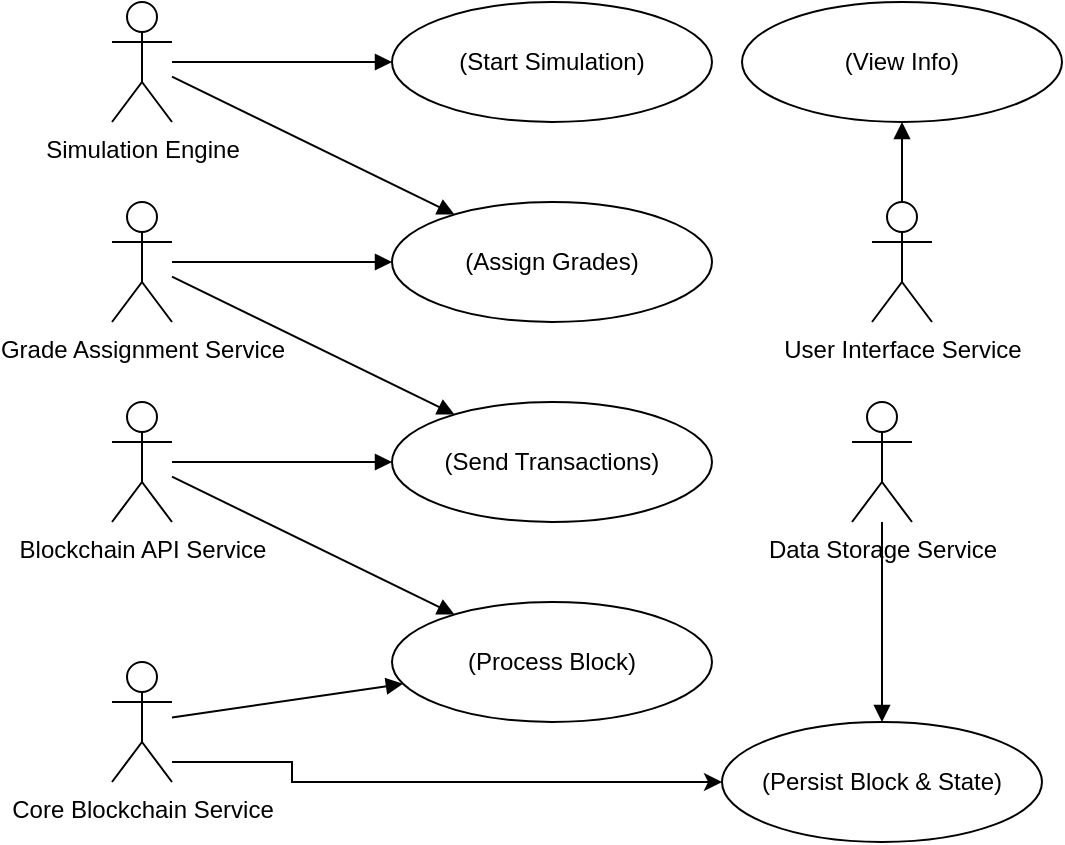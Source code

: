 <mxfile version="27.0.6">
  <diagram name="Страница — 1" id="o6EN9a6bm2n5t95lFAL9">
    <mxGraphModel dx="1226" dy="692" grid="1" gridSize="10" guides="1" tooltips="1" connect="1" arrows="1" fold="1" page="1" pageScale="1" pageWidth="827" pageHeight="1169" math="0" shadow="0">
      <root>
        <mxCell id="0" />
        <mxCell id="1" parent="0" />
        <mxCell id="actor1" value="Simulation Engine" style="shape=umlActor;verticalLabelPosition=bottom;verticalAlign=top;html=1;" vertex="1" parent="1">
          <mxGeometry x="60" y="100" width="30" height="60" as="geometry" />
        </mxCell>
        <mxCell id="actor2" value="Grade Assignment Service" style="shape=umlActor;verticalLabelPosition=bottom;verticalAlign=top;html=1;" vertex="1" parent="1">
          <mxGeometry x="60" y="200" width="30" height="60" as="geometry" />
        </mxCell>
        <mxCell id="actor3" value="Blockchain API Service" style="shape=umlActor;verticalLabelPosition=bottom;verticalAlign=top;html=1;" vertex="1" parent="1">
          <mxGeometry x="60" y="300" width="30" height="60" as="geometry" />
        </mxCell>
        <mxCell id="czxN18Cdv0f-kb_h5mWc-28" style="edgeStyle=orthogonalEdgeStyle;rounded=0;orthogonalLoop=1;jettySize=auto;html=1;entryX=0;entryY=0.5;entryDx=0;entryDy=0;" edge="1" parent="1" source="actor4" target="uc6">
          <mxGeometry relative="1" as="geometry">
            <Array as="points">
              <mxPoint x="150" y="480" />
              <mxPoint x="150" y="490" />
            </Array>
          </mxGeometry>
        </mxCell>
        <mxCell id="actor4" value="Core Blockchain Service" style="shape=umlActor;verticalLabelPosition=bottom;verticalAlign=top;html=1;" vertex="1" parent="1">
          <mxGeometry x="60" y="430" width="30" height="60" as="geometry" />
        </mxCell>
        <mxCell id="actor5" value="User Interface Service" style="shape=umlActor;verticalLabelPosition=bottom;verticalAlign=top;html=1;" vertex="1" parent="1">
          <mxGeometry x="440" y="200" width="30" height="60" as="geometry" />
        </mxCell>
        <mxCell id="actor6" value="Data Storage Service" style="shape=umlActor;verticalLabelPosition=bottom;verticalAlign=top;html=1;" vertex="1" parent="1">
          <mxGeometry x="430" y="300" width="30" height="60" as="geometry" />
        </mxCell>
        <mxCell id="uc1" value="(Start Simulation)" style="ellipse;whiteSpace=wrap;html=1;aspect=fixed;" vertex="1" parent="1">
          <mxGeometry x="200" y="100" width="160" height="60" as="geometry" />
        </mxCell>
        <mxCell id="uc2" value="(Assign Grades)" style="ellipse;whiteSpace=wrap;html=1;aspect=fixed;" vertex="1" parent="1">
          <mxGeometry x="200" y="200" width="160" height="60" as="geometry" />
        </mxCell>
        <mxCell id="uc3" value="(Send Transactions)" style="ellipse;whiteSpace=wrap;html=1;aspect=fixed;" vertex="1" parent="1">
          <mxGeometry x="200" y="300" width="160" height="60" as="geometry" />
        </mxCell>
        <mxCell id="uc4" value="(Process Block)" style="ellipse;whiteSpace=wrap;html=1;aspect=fixed;" vertex="1" parent="1">
          <mxGeometry x="200" y="400" width="160" height="60" as="geometry" />
        </mxCell>
        <mxCell id="uc5" value="(View Info)" style="ellipse;whiteSpace=wrap;html=1;aspect=fixed;" vertex="1" parent="1">
          <mxGeometry x="375" y="100" width="160" height="60" as="geometry" />
        </mxCell>
        <mxCell id="uc6" value="(Persist Block &amp; State)" style="ellipse;whiteSpace=wrap;html=1;aspect=fixed;" vertex="1" parent="1">
          <mxGeometry x="365" y="460" width="160" height="60" as="geometry" />
        </mxCell>
        <mxCell id="edge1" style="endArrow=block;html=1;" edge="1" parent="1" source="actor1" target="uc1">
          <mxGeometry relative="1" as="geometry" />
        </mxCell>
        <mxCell id="edge2" style="endArrow=block;html=1;" edge="1" parent="1" source="actor2" target="uc2">
          <mxGeometry relative="1" as="geometry" />
        </mxCell>
        <mxCell id="edge3" style="endArrow=block;html=1;" edge="1" parent="1" source="actor1" target="uc2">
          <mxGeometry relative="1" as="geometry" />
        </mxCell>
        <mxCell id="edge4" style="endArrow=block;html=1;" edge="1" parent="1" source="actor2" target="uc3">
          <mxGeometry relative="1" as="geometry" />
        </mxCell>
        <mxCell id="edge5" style="endArrow=block;html=1;" edge="1" parent="1" source="actor3" target="uc3">
          <mxGeometry relative="1" as="geometry" />
        </mxCell>
        <mxCell id="edge6" style="endArrow=block;html=1;" edge="1" parent="1" source="actor3" target="uc4">
          <mxGeometry relative="1" as="geometry" />
        </mxCell>
        <mxCell id="edge7" style="endArrow=block;html=1;" edge="1" parent="1" source="actor4" target="uc4">
          <mxGeometry relative="1" as="geometry" />
        </mxCell>
        <mxCell id="edge8" style="endArrow=block;html=1;" edge="1" parent="1" source="actor5" target="uc5">
          <mxGeometry relative="1" as="geometry" />
        </mxCell>
        <mxCell id="edge9" style="endArrow=block;html=1;" edge="1" parent="1" source="actor6" target="uc6">
          <mxGeometry relative="1" as="geometry" />
        </mxCell>
      </root>
    </mxGraphModel>
  </diagram>
</mxfile>

